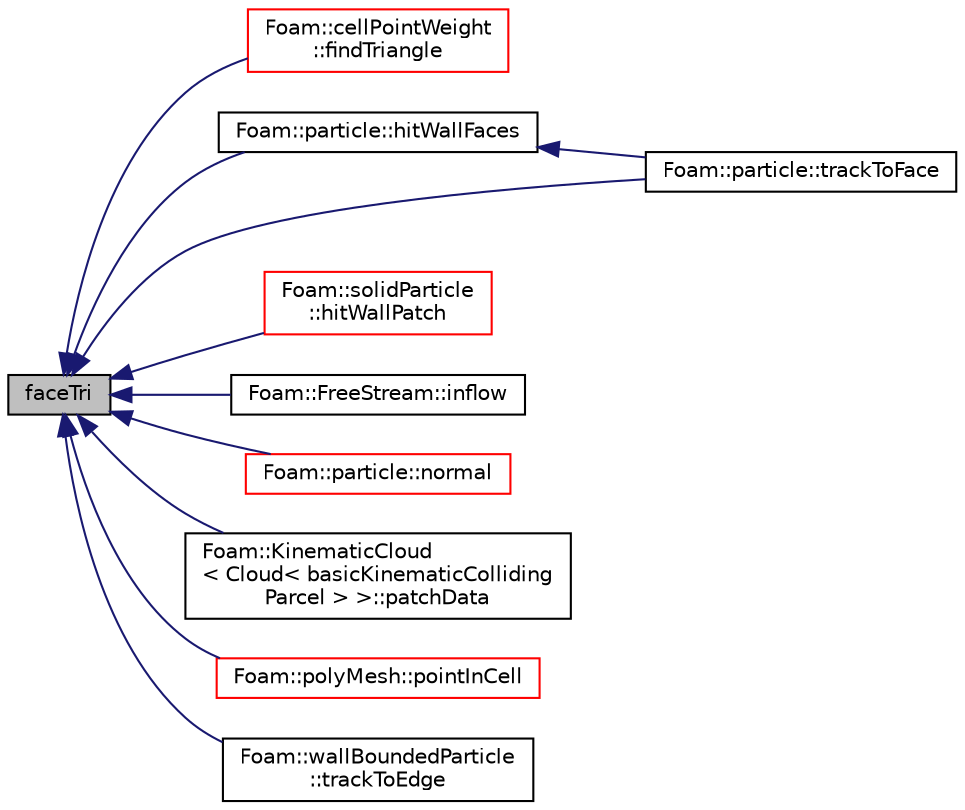 digraph "faceTri"
{
  bgcolor="transparent";
  edge [fontname="Helvetica",fontsize="10",labelfontname="Helvetica",labelfontsize="10"];
  node [fontname="Helvetica",fontsize="10",shape=record];
  rankdir="LR";
  Node2097 [label="faceTri",height=0.2,width=0.4,color="black", fillcolor="grey75", style="filled", fontcolor="black"];
  Node2097 -> Node2098 [dir="back",color="midnightblue",fontsize="10",style="solid",fontname="Helvetica"];
  Node2098 [label="Foam::cellPointWeight\l::findTriangle",height=0.2,width=0.4,color="red",URL="$a23749.html#a20eb498d3295cd0297ddedb866e3cef9"];
  Node2097 -> Node2100 [dir="back",color="midnightblue",fontsize="10",style="solid",fontname="Helvetica"];
  Node2100 [label="Foam::particle::hitWallFaces",height=0.2,width=0.4,color="black",URL="$a24721.html#abf78981c0a99e9f135ebc37efcfd1544"];
  Node2100 -> Node2101 [dir="back",color="midnightblue",fontsize="10",style="solid",fontname="Helvetica"];
  Node2101 [label="Foam::particle::trackToFace",height=0.2,width=0.4,color="black",URL="$a24721.html#a843767f232f5b61884dcd757558591e0"];
  Node2097 -> Node2102 [dir="back",color="midnightblue",fontsize="10",style="solid",fontname="Helvetica"];
  Node2102 [label="Foam::solidParticle\l::hitWallPatch",height=0.2,width=0.4,color="red",URL="$a25633.html#a83ddd4996e7a12d68168442c5f04ca72",tooltip="Overridable function to handle the particle hitting a wallPatch. "];
  Node2097 -> Node2107 [dir="back",color="midnightblue",fontsize="10",style="solid",fontname="Helvetica"];
  Node2107 [label="Foam::FreeStream::inflow",height=0.2,width=0.4,color="black",URL="$a24845.html#a84e6a7b742df4fcb240fff3040770a0b",tooltip="Introduce particles. "];
  Node2097 -> Node2108 [dir="back",color="midnightblue",fontsize="10",style="solid",fontname="Helvetica"];
  Node2108 [label="Foam::particle::normal",height=0.2,width=0.4,color="red",URL="$a24721.html#ad626ef30cf97c5bcf2b81d102ad70096",tooltip="Return the normal of the tri on tetFacei_ for the. "];
  Node2097 -> Node2120 [dir="back",color="midnightblue",fontsize="10",style="solid",fontname="Helvetica"];
  Node2120 [label="Foam::KinematicCloud\l\< Cloud\< basicKinematicColliding\lParcel \> \>::patchData",height=0.2,width=0.4,color="black",URL="$a24913.html#a2eff1b00206c129426b7d92f21f50ed7",tooltip="Calculate the patch normal and velocity to interact with,. "];
  Node2097 -> Node2121 [dir="back",color="midnightblue",fontsize="10",style="solid",fontname="Helvetica"];
  Node2121 [label="Foam::polyMesh::pointInCell",height=0.2,width=0.4,color="red",URL="$a28565.html#a6f68fb204022925c308add3d7758e63b",tooltip="Test if point p is in the celli. "];
  Node2097 -> Node2149 [dir="back",color="midnightblue",fontsize="10",style="solid",fontname="Helvetica"];
  Node2149 [label="Foam::wallBoundedParticle\l::trackToEdge",height=0.2,width=0.4,color="black",URL="$a24305.html#aff365968e28acf42244334b7c926dee6"];
  Node2097 -> Node2101 [dir="back",color="midnightblue",fontsize="10",style="solid",fontname="Helvetica"];
}
